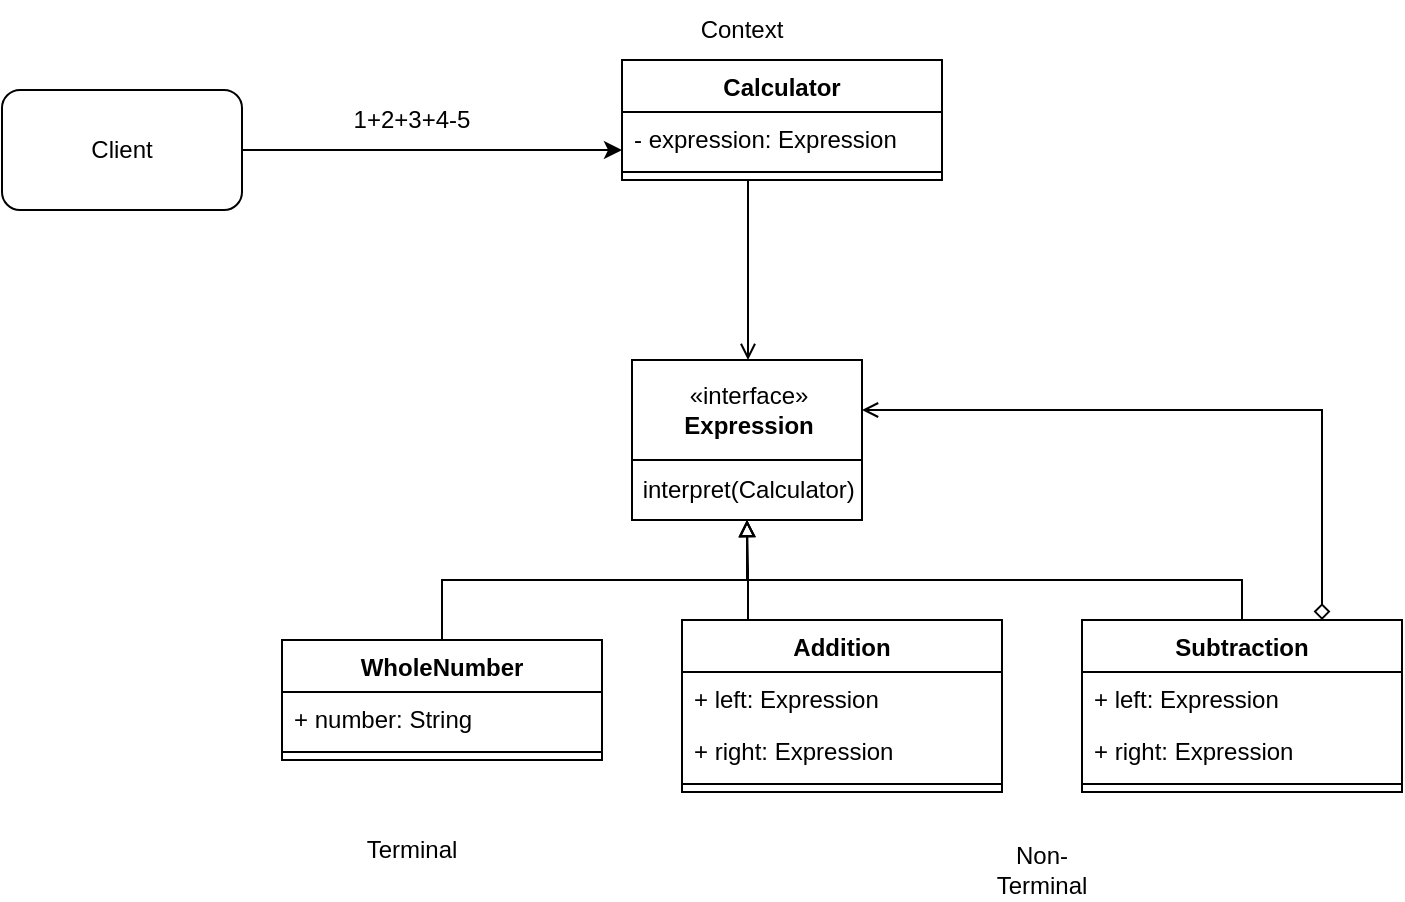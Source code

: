 <mxfile version="15.8.4" type="device" pages="4"><diagram id="AcSrjg1MMEPQV1cq5mrJ" name="Interpreter pattern"><mxGraphModel dx="822" dy="418" grid="1" gridSize="10" guides="1" tooltips="1" connect="1" arrows="1" fold="1" page="1" pageScale="1" pageWidth="850" pageHeight="1100" math="0" shadow="0"><root><mxCell id="0"/><mxCell id="1" parent="0"/><mxCell id="jUp6AE3NKGWZ3-ZoE4YI-2" value="Context" style="text;html=1;strokeColor=none;fillColor=none;align=center;verticalAlign=middle;whiteSpace=wrap;rounded=0;" vertex="1" parent="1"><mxGeometry x="370" y="10" width="60" height="30" as="geometry"/></mxCell><mxCell id="jUp6AE3NKGWZ3-ZoE4YI-4" value="1+2+3+4-5" style="text;html=1;strokeColor=none;fillColor=none;align=center;verticalAlign=middle;whiteSpace=wrap;rounded=0;" vertex="1" parent="1"><mxGeometry x="170" y="55" width="130" height="30" as="geometry"/></mxCell><mxCell id="jUp6AE3NKGWZ3-ZoE4YI-6" style="edgeStyle=orthogonalEdgeStyle;rounded=0;orthogonalLoop=1;jettySize=auto;html=1;exitX=1;exitY=0.5;exitDx=0;exitDy=0;entryX=0;entryY=0.75;entryDx=0;entryDy=0;" edge="1" parent="1" source="jUp6AE3NKGWZ3-ZoE4YI-5"><mxGeometry relative="1" as="geometry"><mxPoint x="340" y="85" as="targetPoint"/></mxGeometry></mxCell><mxCell id="jUp6AE3NKGWZ3-ZoE4YI-5" value="Client" style="rounded=1;whiteSpace=wrap;html=1;" vertex="1" parent="1"><mxGeometry x="30" y="55" width="120" height="60" as="geometry"/></mxCell><mxCell id="jUp6AE3NKGWZ3-ZoE4YI-7" value="«interface»&lt;br&gt;&lt;b&gt;Expression&lt;/b&gt;" style="html=1;" vertex="1" parent="1"><mxGeometry x="345" y="190" width="115" height="50" as="geometry"/></mxCell><mxCell id="jUp6AE3NKGWZ3-ZoE4YI-9" value="&amp;nbsp;interpret(Calculator)" style="html=1;align=left;" vertex="1" parent="1"><mxGeometry x="345" y="240" width="115" height="30" as="geometry"/></mxCell><mxCell id="jUp6AE3NKGWZ3-ZoE4YI-27" style="edgeStyle=orthogonalEdgeStyle;rounded=0;orthogonalLoop=1;jettySize=auto;html=1;exitX=0.25;exitY=0;exitDx=0;exitDy=0;entryX=0.5;entryY=1;entryDx=0;entryDy=0;endArrow=block;endFill=0;" edge="1" parent="1" source="jUp6AE3NKGWZ3-ZoE4YI-13" target="jUp6AE3NKGWZ3-ZoE4YI-9"><mxGeometry relative="1" as="geometry"><Array as="points"><mxPoint x="403" y="320"/><mxPoint x="403" y="295"/></Array></mxGeometry></mxCell><mxCell id="jUp6AE3NKGWZ3-ZoE4YI-13" value="Addition" style="swimlane;fontStyle=1;align=center;verticalAlign=top;childLayout=stackLayout;horizontal=1;startSize=26;horizontalStack=0;resizeParent=1;resizeParentMax=0;resizeLast=0;collapsible=1;marginBottom=0;" vertex="1" parent="1"><mxGeometry x="370" y="320" width="160" height="86" as="geometry"/></mxCell><mxCell id="jUp6AE3NKGWZ3-ZoE4YI-14" value="+ left: Expression" style="text;strokeColor=none;fillColor=none;align=left;verticalAlign=top;spacingLeft=4;spacingRight=4;overflow=hidden;rotatable=0;points=[[0,0.5],[1,0.5]];portConstraint=eastwest;" vertex="1" parent="jUp6AE3NKGWZ3-ZoE4YI-13"><mxGeometry y="26" width="160" height="26" as="geometry"/></mxCell><mxCell id="jUp6AE3NKGWZ3-ZoE4YI-21" value="+ right: Expression" style="text;strokeColor=none;fillColor=none;align=left;verticalAlign=top;spacingLeft=4;spacingRight=4;overflow=hidden;rotatable=0;points=[[0,0.5],[1,0.5]];portConstraint=eastwest;" vertex="1" parent="jUp6AE3NKGWZ3-ZoE4YI-13"><mxGeometry y="52" width="160" height="26" as="geometry"/></mxCell><mxCell id="jUp6AE3NKGWZ3-ZoE4YI-15" value="" style="line;strokeWidth=1;fillColor=none;align=left;verticalAlign=middle;spacingTop=-1;spacingLeft=3;spacingRight=3;rotatable=0;labelPosition=right;points=[];portConstraint=eastwest;" vertex="1" parent="jUp6AE3NKGWZ3-ZoE4YI-13"><mxGeometry y="78" width="160" height="8" as="geometry"/></mxCell><mxCell id="jUp6AE3NKGWZ3-ZoE4YI-26" style="edgeStyle=orthogonalEdgeStyle;rounded=0;orthogonalLoop=1;jettySize=auto;html=1;exitX=0.5;exitY=0;exitDx=0;exitDy=0;entryX=0.5;entryY=1;entryDx=0;entryDy=0;endArrow=block;endFill=0;" edge="1" parent="1" source="jUp6AE3NKGWZ3-ZoE4YI-17" target="jUp6AE3NKGWZ3-ZoE4YI-9"><mxGeometry relative="1" as="geometry"/></mxCell><mxCell id="jUp6AE3NKGWZ3-ZoE4YI-17" value="WholeNumber" style="swimlane;fontStyle=1;align=center;verticalAlign=top;childLayout=stackLayout;horizontal=1;startSize=26;horizontalStack=0;resizeParent=1;resizeParentMax=0;resizeLast=0;collapsible=1;marginBottom=0;" vertex="1" parent="1"><mxGeometry x="170" y="330" width="160" height="60" as="geometry"/></mxCell><mxCell id="jUp6AE3NKGWZ3-ZoE4YI-18" value="+ number: String" style="text;strokeColor=none;fillColor=none;align=left;verticalAlign=top;spacingLeft=4;spacingRight=4;overflow=hidden;rotatable=0;points=[[0,0.5],[1,0.5]];portConstraint=eastwest;" vertex="1" parent="jUp6AE3NKGWZ3-ZoE4YI-17"><mxGeometry y="26" width="160" height="26" as="geometry"/></mxCell><mxCell id="jUp6AE3NKGWZ3-ZoE4YI-19" value="" style="line;strokeWidth=1;fillColor=none;align=left;verticalAlign=middle;spacingTop=-1;spacingLeft=3;spacingRight=3;rotatable=0;labelPosition=right;points=[];portConstraint=eastwest;" vertex="1" parent="jUp6AE3NKGWZ3-ZoE4YI-17"><mxGeometry y="52" width="160" height="8" as="geometry"/></mxCell><mxCell id="jUp6AE3NKGWZ3-ZoE4YI-28" style="edgeStyle=orthogonalEdgeStyle;rounded=0;orthogonalLoop=1;jettySize=auto;html=1;exitX=0.5;exitY=0;exitDx=0;exitDy=0;entryX=0.5;entryY=1;entryDx=0;entryDy=0;endArrow=block;endFill=0;" edge="1" parent="1" source="jUp6AE3NKGWZ3-ZoE4YI-22" target="jUp6AE3NKGWZ3-ZoE4YI-9"><mxGeometry relative="1" as="geometry"><Array as="points"><mxPoint x="650" y="300"/><mxPoint x="403" y="300"/></Array></mxGeometry></mxCell><mxCell id="JyRHi4zk_mbAvfT_HmVq-1" style="edgeStyle=orthogonalEdgeStyle;rounded=0;orthogonalLoop=1;jettySize=auto;html=1;exitX=0.75;exitY=0;exitDx=0;exitDy=0;entryX=1;entryY=0.5;entryDx=0;entryDy=0;endArrow=open;endFill=0;startArrow=diamond;startFill=0;" edge="1" parent="1" source="jUp6AE3NKGWZ3-ZoE4YI-22" target="jUp6AE3NKGWZ3-ZoE4YI-7"><mxGeometry relative="1" as="geometry"/></mxCell><mxCell id="jUp6AE3NKGWZ3-ZoE4YI-22" value="Subtraction" style="swimlane;fontStyle=1;align=center;verticalAlign=top;childLayout=stackLayout;horizontal=1;startSize=26;horizontalStack=0;resizeParent=1;resizeParentMax=0;resizeLast=0;collapsible=1;marginBottom=0;" vertex="1" parent="1"><mxGeometry x="570" y="320" width="160" height="86" as="geometry"/></mxCell><mxCell id="jUp6AE3NKGWZ3-ZoE4YI-23" value="+ left: Expression" style="text;strokeColor=none;fillColor=none;align=left;verticalAlign=top;spacingLeft=4;spacingRight=4;overflow=hidden;rotatable=0;points=[[0,0.5],[1,0.5]];portConstraint=eastwest;" vertex="1" parent="jUp6AE3NKGWZ3-ZoE4YI-22"><mxGeometry y="26" width="160" height="26" as="geometry"/></mxCell><mxCell id="jUp6AE3NKGWZ3-ZoE4YI-24" value="+ right: Expression" style="text;strokeColor=none;fillColor=none;align=left;verticalAlign=top;spacingLeft=4;spacingRight=4;overflow=hidden;rotatable=0;points=[[0,0.5],[1,0.5]];portConstraint=eastwest;" vertex="1" parent="jUp6AE3NKGWZ3-ZoE4YI-22"><mxGeometry y="52" width="160" height="26" as="geometry"/></mxCell><mxCell id="jUp6AE3NKGWZ3-ZoE4YI-25" value="" style="line;strokeWidth=1;fillColor=none;align=left;verticalAlign=middle;spacingTop=-1;spacingLeft=3;spacingRight=3;rotatable=0;labelPosition=right;points=[];portConstraint=eastwest;" vertex="1" parent="jUp6AE3NKGWZ3-ZoE4YI-22"><mxGeometry y="78" width="160" height="8" as="geometry"/></mxCell><mxCell id="jUp6AE3NKGWZ3-ZoE4YI-29" value="Terminal" style="text;html=1;strokeColor=none;fillColor=none;align=center;verticalAlign=middle;whiteSpace=wrap;rounded=0;" vertex="1" parent="1"><mxGeometry x="205" y="420" width="60" height="30" as="geometry"/></mxCell><mxCell id="jUp6AE3NKGWZ3-ZoE4YI-30" value="Non- Terminal" style="text;html=1;strokeColor=none;fillColor=none;align=center;verticalAlign=middle;whiteSpace=wrap;rounded=0;" vertex="1" parent="1"><mxGeometry x="520" y="430" width="60" height="30" as="geometry"/></mxCell><mxCell id="JyRHi4zk_mbAvfT_HmVq-2" style="edgeStyle=orthogonalEdgeStyle;rounded=0;orthogonalLoop=1;jettySize=auto;html=1;exitX=0.5;exitY=1;exitDx=0;exitDy=0;startArrow=none;startFill=0;endArrow=open;endFill=0;" edge="1" parent="1" source="HfzK1axjwhGH0ymgJzBk-2" target="jUp6AE3NKGWZ3-ZoE4YI-7"><mxGeometry relative="1" as="geometry"><Array as="points"><mxPoint x="403" y="100"/></Array></mxGeometry></mxCell><mxCell id="HfzK1axjwhGH0ymgJzBk-2" value="Calculator" style="swimlane;fontStyle=1;align=center;verticalAlign=top;childLayout=stackLayout;horizontal=1;startSize=26;horizontalStack=0;resizeParent=1;resizeParentMax=0;resizeLast=0;collapsible=1;marginBottom=0;" vertex="1" parent="1"><mxGeometry x="340" y="40" width="160" height="60" as="geometry"/></mxCell><mxCell id="HfzK1axjwhGH0ymgJzBk-3" value="- expression: Expression" style="text;strokeColor=none;fillColor=none;align=left;verticalAlign=top;spacingLeft=4;spacingRight=4;overflow=hidden;rotatable=0;points=[[0,0.5],[1,0.5]];portConstraint=eastwest;" vertex="1" parent="HfzK1axjwhGH0ymgJzBk-2"><mxGeometry y="26" width="160" height="26" as="geometry"/></mxCell><mxCell id="HfzK1axjwhGH0ymgJzBk-4" value="" style="line;strokeWidth=1;fillColor=none;align=left;verticalAlign=middle;spacingTop=-1;spacingLeft=3;spacingRight=3;rotatable=0;labelPosition=right;points=[];portConstraint=eastwest;" vertex="1" parent="HfzK1axjwhGH0ymgJzBk-2"><mxGeometry y="52" width="160" height="8" as="geometry"/></mxCell></root></mxGraphModel></diagram><diagram id="XVgkMjrvDoEAVpiYBAG0" name="Seq-Interpreter"><mxGraphModel dx="1672" dy="418" grid="1" gridSize="10" guides="1" tooltips="1" connect="1" arrows="1" fold="1" page="1" pageScale="1" pageWidth="850" pageHeight="1100" math="0" shadow="0"><root><mxCell id="SaXfPCU537YHuQrDHeHK-0"/><mxCell id="SaXfPCU537YHuQrDHeHK-1" parent="SaXfPCU537YHuQrDHeHK-0"/><mxCell id="SaXfPCU537YHuQrDHeHK-3" value=":Calculator" style="shape=umlLifeline;perimeter=lifelinePerimeter;container=1;collapsible=0;recursiveResize=0;rounded=0;shadow=0;strokeWidth=1;" vertex="1" parent="SaXfPCU537YHuQrDHeHK-1"><mxGeometry x="120" y="80" width="100" height="440" as="geometry"/></mxCell><mxCell id="SaXfPCU537YHuQrDHeHK-4" value="" style="points=[];perimeter=orthogonalPerimeter;rounded=0;shadow=0;strokeWidth=1;" vertex="1" parent="SaXfPCU537YHuQrDHeHK-3"><mxGeometry x="45" y="65" width="10" height="95" as="geometry"/></mxCell><mxCell id="_li_t3SmovSUczMcV2UJ-5" value="c:= create(input:String) " style="verticalAlign=bottom;endArrow=block;shadow=0;strokeWidth=1;entryX=0.5;entryY=0.368;entryDx=0;entryDy=0;entryPerimeter=0;" edge="1" parent="SaXfPCU537YHuQrDHeHK-3" target="SaXfPCU537YHuQrDHeHK-4"><mxGeometry relative="1" as="geometry"><mxPoint x="-85" y="99.92" as="sourcePoint"/><mxPoint x="40" y="100" as="targetPoint"/></mxGeometry></mxCell><mxCell id="47Bu_QxfoxRSD7pAlJhd-2" value="" style="points=[];perimeter=orthogonalPerimeter;rounded=0;shadow=0;strokeWidth=1;" vertex="1" parent="SaXfPCU537YHuQrDHeHK-3"><mxGeometry x="45" y="172.5" width="10" height="95" as="geometry"/></mxCell><mxCell id="47Bu_QxfoxRSD7pAlJhd-4" value="create() " style="verticalAlign=bottom;endArrow=block;shadow=0;strokeWidth=1;entryX=0.1;entryY=0.125;entryDx=0;entryDy=0;entryPerimeter=0;" edge="1" parent="SaXfPCU537YHuQrDHeHK-3" target="SaXfPCU537YHuQrDHeHK-7"><mxGeometry relative="1" as="geometry"><mxPoint x="55" y="120.0" as="sourcePoint"/><mxPoint x="190" y="120" as="targetPoint"/></mxGeometry></mxCell><mxCell id="47Bu_QxfoxRSD7pAlJhd-5" value="e.interpret(c)" style="verticalAlign=bottom;endArrow=block;shadow=0;strokeWidth=1;entryX=0;entryY=0.534;entryDx=0;entryDy=0;entryPerimeter=0;" edge="1" parent="SaXfPCU537YHuQrDHeHK-3" target="SaXfPCU537YHuQrDHeHK-7"><mxGeometry x="0.431" relative="1" as="geometry"><mxPoint x="-80" y="250" as="sourcePoint"/><mxPoint x="190" y="250" as="targetPoint"/><mxPoint as="offset"/></mxGeometry></mxCell><mxCell id="SaXfPCU537YHuQrDHeHK-23" value="" style="endArrow=classic;html=1;rounded=0;fontSize=10;dashed=1;entryX=1.2;entryY=0.701;entryDx=0;entryDy=0;entryPerimeter=0;" edge="1" parent="SaXfPCU537YHuQrDHeHK-3"><mxGeometry width="50" height="50" relative="1" as="geometry"><mxPoint x="198" y="381" as="sourcePoint"/><mxPoint x="-83" y="381.855" as="targetPoint"/></mxGeometry></mxCell><mxCell id="SaXfPCU537YHuQrDHeHK-6" value="&lt;&lt;interface&gt;&gt;&#10;:Expression" style="shape=umlLifeline;perimeter=lifelinePerimeter;container=1;collapsible=0;recursiveResize=0;rounded=0;shadow=0;strokeWidth=1;" vertex="1" parent="SaXfPCU537YHuQrDHeHK-1"><mxGeometry x="270" y="80" width="100" height="430" as="geometry"/></mxCell><mxCell id="SaXfPCU537YHuQrDHeHK-7" value="" style="points=[];perimeter=orthogonalPerimeter;rounded=0;shadow=0;strokeWidth=1;" vertex="1" parent="SaXfPCU537YHuQrDHeHK-6"><mxGeometry x="45" y="80" width="10" height="320" as="geometry"/></mxCell><mxCell id="LIe45sGkkLpkpDD2R_yD-0" value="create() " style="verticalAlign=bottom;endArrow=block;shadow=0;strokeWidth=1;entryX=0.48;entryY=0.279;entryDx=0;entryDy=0;entryPerimeter=0;" edge="1" parent="SaXfPCU537YHuQrDHeHK-6" target="SaXfPCU537YHuQrDHeHK-12"><mxGeometry relative="1" as="geometry"><mxPoint x="55" y="120" as="sourcePoint"/><mxPoint x="196" y="120" as="targetPoint"/></mxGeometry></mxCell><mxCell id="SaXfPCU537YHuQrDHeHK-12" value=":Addition/&#10;Subtraction" style="shape=umlLifeline;perimeter=lifelinePerimeter;container=1;collapsible=0;recursiveResize=0;rounded=0;shadow=0;strokeWidth=1;" vertex="1" parent="SaXfPCU537YHuQrDHeHK-1"><mxGeometry x="450" y="80" width="100" height="430" as="geometry"/></mxCell><mxCell id="SaXfPCU537YHuQrDHeHK-13" value="" style="points=[];perimeter=orthogonalPerimeter;rounded=0;shadow=0;strokeWidth=1;" vertex="1" parent="SaXfPCU537YHuQrDHeHK-12"><mxGeometry x="45" y="110" width="10" height="220" as="geometry"/></mxCell><mxCell id="SaXfPCU537YHuQrDHeHK-14" value=":WholeNumber" style="shape=umlLifeline;perimeter=lifelinePerimeter;container=1;collapsible=0;recursiveResize=0;rounded=0;shadow=0;strokeWidth=1;" vertex="1" parent="SaXfPCU537YHuQrDHeHK-1"><mxGeometry x="640" y="80" width="100" height="430" as="geometry"/></mxCell><mxCell id="SaXfPCU537YHuQrDHeHK-16" value="" style="html=1;points=[];perimeter=orthogonalPerimeter;" vertex="1" parent="SaXfPCU537YHuQrDHeHK-14"><mxGeometry x="45" y="120" width="10" height="250" as="geometry"/></mxCell><mxCell id="SaXfPCU537YHuQrDHeHK-21" value="interpret(c)" style="verticalAlign=bottom;endArrow=block;shadow=0;strokeWidth=1;exitX=1;exitY=0.176;exitDx=0;exitDy=0;exitPerimeter=0;entryX=-0.4;entryY=0.161;entryDx=0;entryDy=0;entryPerimeter=0;" edge="1" parent="SaXfPCU537YHuQrDHeHK-1"><mxGeometry relative="1" as="geometry"><mxPoint x="330" y="351.13" as="sourcePoint"/><mxPoint x="496" y="350.0" as="targetPoint"/></mxGeometry></mxCell><mxCell id="_li_t3SmovSUczMcV2UJ-3" value=":Client" style="shape=umlLifeline;perimeter=lifelinePerimeter;container=1;collapsible=0;recursiveResize=0;rounded=0;shadow=0;strokeWidth=1;" vertex="1" parent="SaXfPCU537YHuQrDHeHK-1"><mxGeometry x="-20" y="80" width="100" height="440" as="geometry"/></mxCell><mxCell id="_li_t3SmovSUczMcV2UJ-4" value="" style="points=[];perimeter=orthogonalPerimeter;rounded=0;shadow=0;strokeWidth=1;" vertex="1" parent="_li_t3SmovSUczMcV2UJ-3"><mxGeometry x="45" y="65" width="10" height="355" as="geometry"/></mxCell><mxCell id="47Bu_QxfoxRSD7pAlJhd-1" value="e:= getExpression() " style="verticalAlign=bottom;endArrow=block;shadow=0;strokeWidth=1;entryX=0.5;entryY=0.368;entryDx=0;entryDy=0;entryPerimeter=0;" edge="1" parent="_li_t3SmovSUczMcV2UJ-3"><mxGeometry relative="1" as="geometry"><mxPoint x="55" y="214.5" as="sourcePoint"/><mxPoint x="190" y="214.54" as="targetPoint"/></mxGeometry></mxCell><mxCell id="47Bu_QxfoxRSD7pAlJhd-6" value="interpret(c)" style="verticalAlign=bottom;endArrow=block;shadow=0;strokeWidth=1;exitX=1;exitY=0.176;exitDx=0;exitDy=0;exitPerimeter=0;" edge="1" parent="SaXfPCU537YHuQrDHeHK-1"><mxGeometry relative="1" as="geometry"><mxPoint x="507" y="351.13" as="sourcePoint"/><mxPoint x="683" y="350" as="targetPoint"/></mxGeometry></mxCell><mxCell id="47Bu_QxfoxRSD7pAlJhd-7" value="interpret(c)" style="verticalAlign=bottom;endArrow=block;shadow=0;strokeWidth=1;exitX=1;exitY=0.176;exitDx=0;exitDy=0;exitPerimeter=0;" edge="1" parent="SaXfPCU537YHuQrDHeHK-1"><mxGeometry relative="1" as="geometry"><mxPoint x="507" y="372.13" as="sourcePoint"/><mxPoint x="683" y="371" as="targetPoint"/></mxGeometry></mxCell><mxCell id="47Bu_QxfoxRSD7pAlJhd-8" value="interpret(c)" style="verticalAlign=bottom;endArrow=block;shadow=0;strokeWidth=1;exitX=1;exitY=0.872;exitDx=0;exitDy=0;exitPerimeter=0;entryX=0.1;entryY=0.96;entryDx=0;entryDy=0;entryPerimeter=0;" edge="1" parent="SaXfPCU537YHuQrDHeHK-1" source="SaXfPCU537YHuQrDHeHK-7" target="SaXfPCU537YHuQrDHeHK-16"><mxGeometry relative="1" as="geometry"><mxPoint x="324" y="431.13" as="sourcePoint"/><mxPoint x="490" y="430" as="targetPoint"/></mxGeometry></mxCell><mxCell id="LIe45sGkkLpkpDD2R_yD-1" value="create() " style="verticalAlign=bottom;endArrow=block;shadow=0;strokeWidth=1;" edge="1" parent="SaXfPCU537YHuQrDHeHK-1" target="SaXfPCU537YHuQrDHeHK-14"><mxGeometry x="0.453" relative="1" as="geometry"><mxPoint x="326" y="212" as="sourcePoint"/><mxPoint x="499" y="211.97" as="targetPoint"/><mxPoint as="offset"/></mxGeometry></mxCell></root></mxGraphModel></diagram><diagram id="Dp1jwgpenahp4zhBQp4M" name="ChainOfResponsibility"><mxGraphModel dx="822" dy="418" grid="1" gridSize="10" guides="1" tooltips="1" connect="1" arrows="1" fold="1" page="1" pageScale="1" pageWidth="850" pageHeight="1100" math="0" shadow="0"><root><mxCell id="X1TPQZ6BN-aQ59BQkgxd-0"/><mxCell id="X1TPQZ6BN-aQ59BQkgxd-1" parent="X1TPQZ6BN-aQ59BQkgxd-0"/><mxCell id="X1TPQZ6BN-aQ59BQkgxd-15" style="edgeStyle=orthogonalEdgeStyle;rounded=0;orthogonalLoop=1;jettySize=auto;html=1;exitX=1;exitY=0.5;exitDx=0;exitDy=0;entryX=0;entryY=0.5;entryDx=0;entryDy=0;startArrow=none;startFill=0;endArrow=open;endFill=0;" edge="1" parent="X1TPQZ6BN-aQ59BQkgxd-1" source="X1TPQZ6BN-aQ59BQkgxd-2" target="X1TPQZ6BN-aQ59BQkgxd-4"><mxGeometry relative="1" as="geometry"><Array as="points"><mxPoint x="250" y="48"/><mxPoint x="330" y="48"/></Array></mxGeometry></mxCell><mxCell id="X1TPQZ6BN-aQ59BQkgxd-2" value="Client" style="rounded=0;whiteSpace=wrap;html=1;align=center;" vertex="1" parent="X1TPQZ6BN-aQ59BQkgxd-1"><mxGeometry x="130" y="30" width="120" height="60" as="geometry"/></mxCell><mxCell id="X1TPQZ6BN-aQ59BQkgxd-4" value="«interface»&lt;br&gt;&lt;b&gt;DateProcessFormat&lt;/b&gt;&lt;br&gt;&lt;span&gt;&lt;br&gt;&lt;div style=&quot;text-align: left&quot;&gt;&lt;span&gt;formatDate(String):Long&lt;/span&gt;&lt;/div&gt;&lt;div style=&quot;text-align: left&quot;&gt;&lt;span&gt;setNextFormat(DateProcessFormat)&lt;/span&gt;&lt;/div&gt;&lt;/span&gt;" style="html=1;align=center;" vertex="1" parent="X1TPQZ6BN-aQ59BQkgxd-1"><mxGeometry x="410" y="10" width="240" height="75" as="geometry"/></mxCell><mxCell id="X1TPQZ6BN-aQ59BQkgxd-9" style="edgeStyle=orthogonalEdgeStyle;rounded=0;orthogonalLoop=1;jettySize=auto;html=1;exitX=0.5;exitY=0;exitDx=0;exitDy=0;startArrow=none;startFill=0;endArrow=block;endFill=0;" edge="1" parent="X1TPQZ6BN-aQ59BQkgxd-1" source="X1TPQZ6BN-aQ59BQkgxd-5" target="X1TPQZ6BN-aQ59BQkgxd-4"><mxGeometry relative="1" as="geometry"/></mxCell><mxCell id="X1TPQZ6BN-aQ59BQkgxd-5" value="YearMonthDayDateFormat&lt;br&gt;&lt;br&gt;&lt;span style=&quot;text-align: left&quot;&gt;formatDate(String):Long&lt;/span&gt;" style="html=1;align=center;" vertex="1" parent="X1TPQZ6BN-aQ59BQkgxd-1"><mxGeometry x="140" y="190" width="160" height="50" as="geometry"/></mxCell><mxCell id="X1TPQZ6BN-aQ59BQkgxd-10" style="edgeStyle=orthogonalEdgeStyle;rounded=0;orthogonalLoop=1;jettySize=auto;html=1;exitX=0.5;exitY=0;exitDx=0;exitDy=0;entryX=0.5;entryY=1;entryDx=0;entryDy=0;startArrow=none;startFill=0;endArrow=block;endFill=0;" edge="1" parent="X1TPQZ6BN-aQ59BQkgxd-1" source="X1TPQZ6BN-aQ59BQkgxd-6" target="X1TPQZ6BN-aQ59BQkgxd-4"><mxGeometry relative="1" as="geometry"/></mxCell><mxCell id="X1TPQZ6BN-aQ59BQkgxd-6" value="MonthDayYearDateFormat&lt;br&gt;&lt;br&gt;formatDate(String): Long" style="html=1;align=center;" vertex="1" parent="X1TPQZ6BN-aQ59BQkgxd-1"><mxGeometry x="350" y="190" width="170" height="50" as="geometry"/></mxCell><mxCell id="X1TPQZ6BN-aQ59BQkgxd-14" style="edgeStyle=orthogonalEdgeStyle;rounded=0;orthogonalLoop=1;jettySize=auto;html=1;exitX=0.5;exitY=0;exitDx=0;exitDy=0;startArrow=none;startFill=0;endArrow=block;endFill=0;" edge="1" parent="X1TPQZ6BN-aQ59BQkgxd-1" source="X1TPQZ6BN-aQ59BQkgxd-8" target="X1TPQZ6BN-aQ59BQkgxd-4"><mxGeometry relative="1" as="geometry"/></mxCell><mxCell id="X1TPQZ6BN-aQ59BQkgxd-8" value="EmptyDateFormat&lt;br&gt;&lt;br&gt;formatDate(String): Long" style="html=1;align=center;" vertex="1" parent="X1TPQZ6BN-aQ59BQkgxd-1"><mxGeometry x="770" y="190" width="180" height="50" as="geometry"/></mxCell><mxCell id="X1TPQZ6BN-aQ59BQkgxd-16" value="" style="endArrow=none;html=1;rounded=0;entryX=1;entryY=0.25;entryDx=0;entryDy=0;exitX=0;exitY=0.25;exitDx=0;exitDy=0;" edge="1" parent="X1TPQZ6BN-aQ59BQkgxd-1"><mxGeometry width="50" height="50" relative="1" as="geometry"><mxPoint x="410" y="48.75" as="sourcePoint"/><mxPoint x="650" y="48.75" as="targetPoint"/></mxGeometry></mxCell><mxCell id="X1TPQZ6BN-aQ59BQkgxd-17" value="" style="endArrow=none;html=1;rounded=0;entryX=1;entryY=0.5;entryDx=0;entryDy=0;exitX=0;exitY=0.5;exitDx=0;exitDy=0;" edge="1" parent="X1TPQZ6BN-aQ59BQkgxd-1"><mxGeometry width="50" height="50" relative="1" as="geometry"><mxPoint x="140" y="214.5" as="sourcePoint"/><mxPoint x="300" y="214.5" as="targetPoint"/></mxGeometry></mxCell><mxCell id="X1TPQZ6BN-aQ59BQkgxd-18" value="" style="endArrow=none;html=1;rounded=0;entryX=1;entryY=0.5;entryDx=0;entryDy=0;exitX=0;exitY=0.5;exitDx=0;exitDy=0;" edge="1" parent="X1TPQZ6BN-aQ59BQkgxd-1" source="X1TPQZ6BN-aQ59BQkgxd-6" target="X1TPQZ6BN-aQ59BQkgxd-6"><mxGeometry width="50" height="50" relative="1" as="geometry"><mxPoint x="360" y="215" as="sourcePoint"/><mxPoint x="505" y="214.5" as="targetPoint"/></mxGeometry></mxCell><mxCell id="X1TPQZ6BN-aQ59BQkgxd-22" style="edgeStyle=orthogonalEdgeStyle;rounded=0;orthogonalLoop=1;jettySize=auto;html=1;exitX=0.5;exitY=0;exitDx=0;exitDy=0;entryX=0.5;entryY=1;entryDx=0;entryDy=0;startArrow=none;startFill=0;endArrow=block;endFill=0;" edge="1" parent="X1TPQZ6BN-aQ59BQkgxd-1" source="X1TPQZ6BN-aQ59BQkgxd-19" target="X1TPQZ6BN-aQ59BQkgxd-4"><mxGeometry relative="1" as="geometry"/></mxCell><mxCell id="X1TPQZ6BN-aQ59BQkgxd-19" value="DayMonthYearDateFormat&lt;br&gt;&lt;br&gt;formatDate(String): Long" style="html=1;align=center;" vertex="1" parent="X1TPQZ6BN-aQ59BQkgxd-1"><mxGeometry x="560" y="190" width="170" height="50" as="geometry"/></mxCell><mxCell id="X1TPQZ6BN-aQ59BQkgxd-20" value="" style="endArrow=none;html=1;rounded=0;entryX=1;entryY=0.5;entryDx=0;entryDy=0;exitX=0;exitY=0.5;exitDx=0;exitDy=0;" edge="1" parent="X1TPQZ6BN-aQ59BQkgxd-1"><mxGeometry width="50" height="50" relative="1" as="geometry"><mxPoint x="560" y="214.5" as="sourcePoint"/><mxPoint x="730" y="214.5" as="targetPoint"/></mxGeometry></mxCell><mxCell id="X1TPQZ6BN-aQ59BQkgxd-23" value="" style="endArrow=none;html=1;rounded=0;entryX=1;entryY=0.5;entryDx=0;entryDy=0;exitX=0;exitY=0.5;exitDx=0;exitDy=0;" edge="1" parent="X1TPQZ6BN-aQ59BQkgxd-1" target="X1TPQZ6BN-aQ59BQkgxd-8"><mxGeometry width="50" height="50" relative="1" as="geometry"><mxPoint x="770" y="214.5" as="sourcePoint"/><mxPoint x="940" y="214.5" as="targetPoint"/></mxGeometry></mxCell><mxCell id="X1TPQZ6BN-aQ59BQkgxd-24" style="edgeStyle=orthogonalEdgeStyle;rounded=0;orthogonalLoop=1;jettySize=auto;html=1;exitX=1;exitY=0.75;exitDx=0;exitDy=0;entryX=1;entryY=0.25;entryDx=0;entryDy=0;startArrow=none;startFill=0;endArrow=open;endFill=0;" edge="1" parent="X1TPQZ6BN-aQ59BQkgxd-1" source="X1TPQZ6BN-aQ59BQkgxd-4" target="X1TPQZ6BN-aQ59BQkgxd-4"><mxGeometry relative="1" as="geometry"><Array as="points"><mxPoint x="690" y="66"/><mxPoint x="690" y="29"/></Array></mxGeometry></mxCell><mxCell id="X1TPQZ6BN-aQ59BQkgxd-25" value="successor" style="text;html=1;strokeColor=none;fillColor=none;align=center;verticalAlign=middle;whiteSpace=wrap;rounded=0;" vertex="1" parent="X1TPQZ6BN-aQ59BQkgxd-1"><mxGeometry x="710" y="33" width="60" height="30" as="geometry"/></mxCell></root></mxGraphModel></diagram><diagram id="RjWRJvwIYiYlRrCVy2-K" name="Seq- ChainOfResponsibility"><mxGraphModel dx="1672" dy="418" grid="1" gridSize="10" guides="1" tooltips="1" connect="1" arrows="1" fold="1" page="1" pageScale="1" pageWidth="850" pageHeight="1100" math="0" shadow="0"><root><mxCell id="GoQOadM7KBUpF21A8tbA-0"/><mxCell id="GoQOadM7KBUpF21A8tbA-1" parent="GoQOadM7KBUpF21A8tbA-0"/><mxCell id="9dWPlsPz9eo5AjqXHPho-0" value=":EmptyDateFormat" style="shape=umlLifeline;perimeter=lifelinePerimeter;container=1;collapsible=0;recursiveResize=0;rounded=0;shadow=0;strokeWidth=1;" vertex="1" parent="GoQOadM7KBUpF21A8tbA-1"><mxGeometry x="120" y="80" width="100" height="440" as="geometry"/></mxCell><mxCell id="9dWPlsPz9eo5AjqXHPho-1" value="" style="points=[];perimeter=orthogonalPerimeter;rounded=0;shadow=0;strokeWidth=1;" vertex="1" parent="9dWPlsPz9eo5AjqXHPho-0"><mxGeometry x="45" y="90" width="10" height="70" as="geometry"/></mxCell><mxCell id="9dWPlsPz9eo5AjqXHPho-2" value="formatDate(String" style="verticalAlign=bottom;endArrow=block;shadow=0;strokeWidth=1;entryX=0.5;entryY=0.368;entryDx=0;entryDy=0;entryPerimeter=0;" edge="1" parent="9dWPlsPz9eo5AjqXHPho-0"><mxGeometry relative="1" as="geometry"><mxPoint x="-85" y="90.92" as="sourcePoint"/><mxPoint x="50" y="90.96" as="targetPoint"/></mxGeometry></mxCell><mxCell id="9dWPlsPz9eo5AjqXHPho-4" value="formatDate(String)" style="verticalAlign=bottom;endArrow=block;shadow=0;strokeWidth=1;entryX=0.1;entryY=0.125;entryDx=0;entryDy=0;entryPerimeter=0;" edge="1" parent="9dWPlsPz9eo5AjqXHPho-0"><mxGeometry relative="1" as="geometry"><mxPoint x="55" y="94.0" as="sourcePoint"/><mxPoint x="196" y="94" as="targetPoint"/></mxGeometry></mxCell><mxCell id="9dWPlsPz9eo5AjqXHPho-7" value="YearMonthDay&#10;DateFormat" style="shape=umlLifeline;perimeter=lifelinePerimeter;container=1;collapsible=0;recursiveResize=0;rounded=0;shadow=0;strokeWidth=1;" vertex="1" parent="GoQOadM7KBUpF21A8tbA-1"><mxGeometry x="270" y="80" width="100" height="430" as="geometry"/></mxCell><mxCell id="9dWPlsPz9eo5AjqXHPho-8" value="" style="points=[];perimeter=orthogonalPerimeter;rounded=0;shadow=0;strokeWidth=1;" vertex="1" parent="9dWPlsPz9eo5AjqXHPho-7"><mxGeometry x="45" y="90" width="10" height="70" as="geometry"/></mxCell><mxCell id="9dWPlsPz9eo5AjqXHPho-13" value=":Client" style="shape=umlLifeline;perimeter=lifelinePerimeter;container=1;collapsible=0;recursiveResize=0;rounded=0;shadow=0;strokeWidth=1;" vertex="1" parent="GoQOadM7KBUpF21A8tbA-1"><mxGeometry x="-20" y="80" width="100" height="440" as="geometry"/></mxCell><mxCell id="9dWPlsPz9eo5AjqXHPho-14" value="" style="points=[];perimeter=orthogonalPerimeter;rounded=0;shadow=0;strokeWidth=1;" vertex="1" parent="9dWPlsPz9eo5AjqXHPho-13"><mxGeometry x="45" y="65" width="10" height="355" as="geometry"/></mxCell><mxCell id="3H9kNWMeuG3TXHYRLsJ7-1" value=":MonthDayYear&#10;DateFormat" style="shape=umlLifeline;perimeter=lifelinePerimeter;container=1;collapsible=0;recursiveResize=0;rounded=0;shadow=0;strokeWidth=1;" vertex="1" parent="GoQOadM7KBUpF21A8tbA-1"><mxGeometry x="410" y="80" width="100" height="440" as="geometry"/></mxCell><mxCell id="3H9kNWMeuG3TXHYRLsJ7-2" value="" style="points=[];perimeter=orthogonalPerimeter;rounded=0;shadow=0;strokeWidth=1;" vertex="1" parent="3H9kNWMeuG3TXHYRLsJ7-1"><mxGeometry x="45" y="90" width="10" height="70" as="geometry"/></mxCell><mxCell id="3H9kNWMeuG3TXHYRLsJ7-3" value="formatDate(String" style="verticalAlign=bottom;endArrow=block;shadow=0;strokeWidth=1;entryX=0.5;entryY=0.368;entryDx=0;entryDy=0;entryPerimeter=0;" edge="1" parent="3H9kNWMeuG3TXHYRLsJ7-1"><mxGeometry relative="1" as="geometry"><mxPoint x="-85" y="90.92" as="sourcePoint"/><mxPoint x="50" y="90.96" as="targetPoint"/></mxGeometry></mxCell><mxCell id="3H9kNWMeuG3TXHYRLsJ7-4" value="formatDate(String)" style="verticalAlign=bottom;endArrow=block;shadow=0;strokeWidth=1;entryX=0.1;entryY=0.125;entryDx=0;entryDy=0;entryPerimeter=0;" edge="1" parent="3H9kNWMeuG3TXHYRLsJ7-1"><mxGeometry relative="1" as="geometry"><mxPoint x="55" y="94.0" as="sourcePoint"/><mxPoint x="196" y="94" as="targetPoint"/></mxGeometry></mxCell><mxCell id="3H9kNWMeuG3TXHYRLsJ7-5" value=":DayMonthYear&#10;DateFormat" style="shape=umlLifeline;perimeter=lifelinePerimeter;container=1;collapsible=0;recursiveResize=0;rounded=0;shadow=0;strokeWidth=1;" vertex="1" parent="GoQOadM7KBUpF21A8tbA-1"><mxGeometry x="560" y="80" width="100" height="430" as="geometry"/></mxCell><mxCell id="3H9kNWMeuG3TXHYRLsJ7-6" value="" style="points=[];perimeter=orthogonalPerimeter;rounded=0;shadow=0;strokeWidth=1;" vertex="1" parent="3H9kNWMeuG3TXHYRLsJ7-5"><mxGeometry x="45" y="90" width="10" height="70" as="geometry"/></mxCell></root></mxGraphModel></diagram></mxfile>